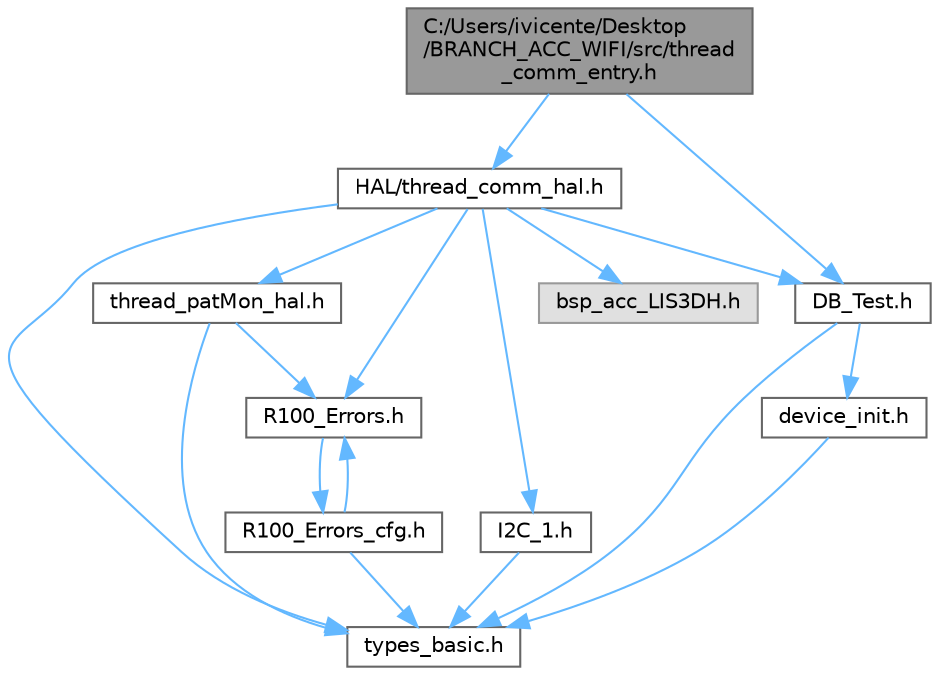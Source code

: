 digraph "C:/Users/ivicente/Desktop/BRANCH_ACC_WIFI/src/thread_comm_entry.h"
{
 // LATEX_PDF_SIZE
  bgcolor="transparent";
  edge [fontname=Helvetica,fontsize=10,labelfontname=Helvetica,labelfontsize=10];
  node [fontname=Helvetica,fontsize=10,shape=box,height=0.2,width=0.4];
  Node1 [id="Node000001",label="C:/Users/ivicente/Desktop\l/BRANCH_ACC_WIFI/src/thread\l_comm_entry.h",height=0.2,width=0.4,color="gray40", fillcolor="grey60", style="filled", fontcolor="black",tooltip="Header for Comm Thread entry."];
  Node1 -> Node2 [id="edge18_Node000001_Node000002",color="steelblue1",style="solid",tooltip=" "];
  Node2 [id="Node000002",label="HAL/thread_comm_hal.h",height=0.2,width=0.4,color="grey40", fillcolor="white", style="filled",URL="$a00191.html",tooltip="Header with functions related to the HAL Comm."];
  Node2 -> Node3 [id="edge19_Node000002_Node000003",color="steelblue1",style="solid",tooltip=" "];
  Node3 [id="Node000003",label="R100_Errors.h",height=0.2,width=0.4,color="grey40", fillcolor="white", style="filled",URL="$a00038.html",tooltip=" "];
  Node3 -> Node4 [id="edge20_Node000003_Node000004",color="steelblue1",style="solid",tooltip=" "];
  Node4 [id="Node000004",label="R100_Errors_cfg.h",height=0.2,width=0.4,color="grey40", fillcolor="white", style="filled",URL="$a00044.html",tooltip=" "];
  Node4 -> Node3 [id="edge21_Node000004_Node000003",color="steelblue1",style="solid",tooltip=" "];
  Node4 -> Node5 [id="edge22_Node000004_Node000005",color="steelblue1",style="solid",tooltip=" "];
  Node5 [id="Node000005",label="types_basic.h",height=0.2,width=0.4,color="grey40", fillcolor="white", style="filled",URL="$a00137.html",tooltip="Basic Types' definition."];
  Node2 -> Node5 [id="edge23_Node000002_Node000005",color="steelblue1",style="solid",tooltip=" "];
  Node2 -> Node6 [id="edge24_Node000002_Node000006",color="steelblue1",style="solid",tooltip=" "];
  Node6 [id="Node000006",label="thread_patMon_hal.h",height=0.2,width=0.4,color="grey40", fillcolor="white", style="filled",URL="$a00221.html",tooltip="Header with functions related to the patMon BSP service."];
  Node6 -> Node5 [id="edge25_Node000006_Node000005",color="steelblue1",style="solid",tooltip=" "];
  Node6 -> Node3 [id="edge26_Node000006_Node000003",color="steelblue1",style="solid",tooltip=" "];
  Node2 -> Node7 [id="edge27_Node000002_Node000007",color="steelblue1",style="solid",tooltip=" "];
  Node7 [id="Node000007",label="DB_Test.h",height=0.2,width=0.4,color="grey40", fillcolor="white", style="filled",URL="$a00011.html",tooltip="Test File header file."];
  Node7 -> Node8 [id="edge28_Node000007_Node000008",color="steelblue1",style="solid",tooltip=" "];
  Node8 [id="Node000008",label="device_init.h",height=0.2,width=0.4,color="grey40", fillcolor="white", style="filled",URL="$a00017.html",tooltip=" "];
  Node8 -> Node5 [id="edge29_Node000008_Node000005",color="steelblue1",style="solid",tooltip=" "];
  Node7 -> Node5 [id="edge30_Node000007_Node000005",color="steelblue1",style="solid",tooltip=" "];
  Node2 -> Node9 [id="edge31_Node000002_Node000009",color="steelblue1",style="solid",tooltip=" "];
  Node9 [id="Node000009",label="I2C_1.h",height=0.2,width=0.4,color="grey40", fillcolor="white", style="filled",URL="$a00161.html",tooltip="Header with functions related to the I2C-1."];
  Node9 -> Node5 [id="edge32_Node000009_Node000005",color="steelblue1",style="solid",tooltip=" "];
  Node2 -> Node10 [id="edge33_Node000002_Node000010",color="steelblue1",style="solid",tooltip=" "];
  Node10 [id="Node000010",label="bsp_acc_LIS3DH.h",height=0.2,width=0.4,color="grey60", fillcolor="#E0E0E0", style="filled",tooltip=" "];
  Node1 -> Node7 [id="edge34_Node000001_Node000007",color="steelblue1",style="solid",tooltip=" "];
}
